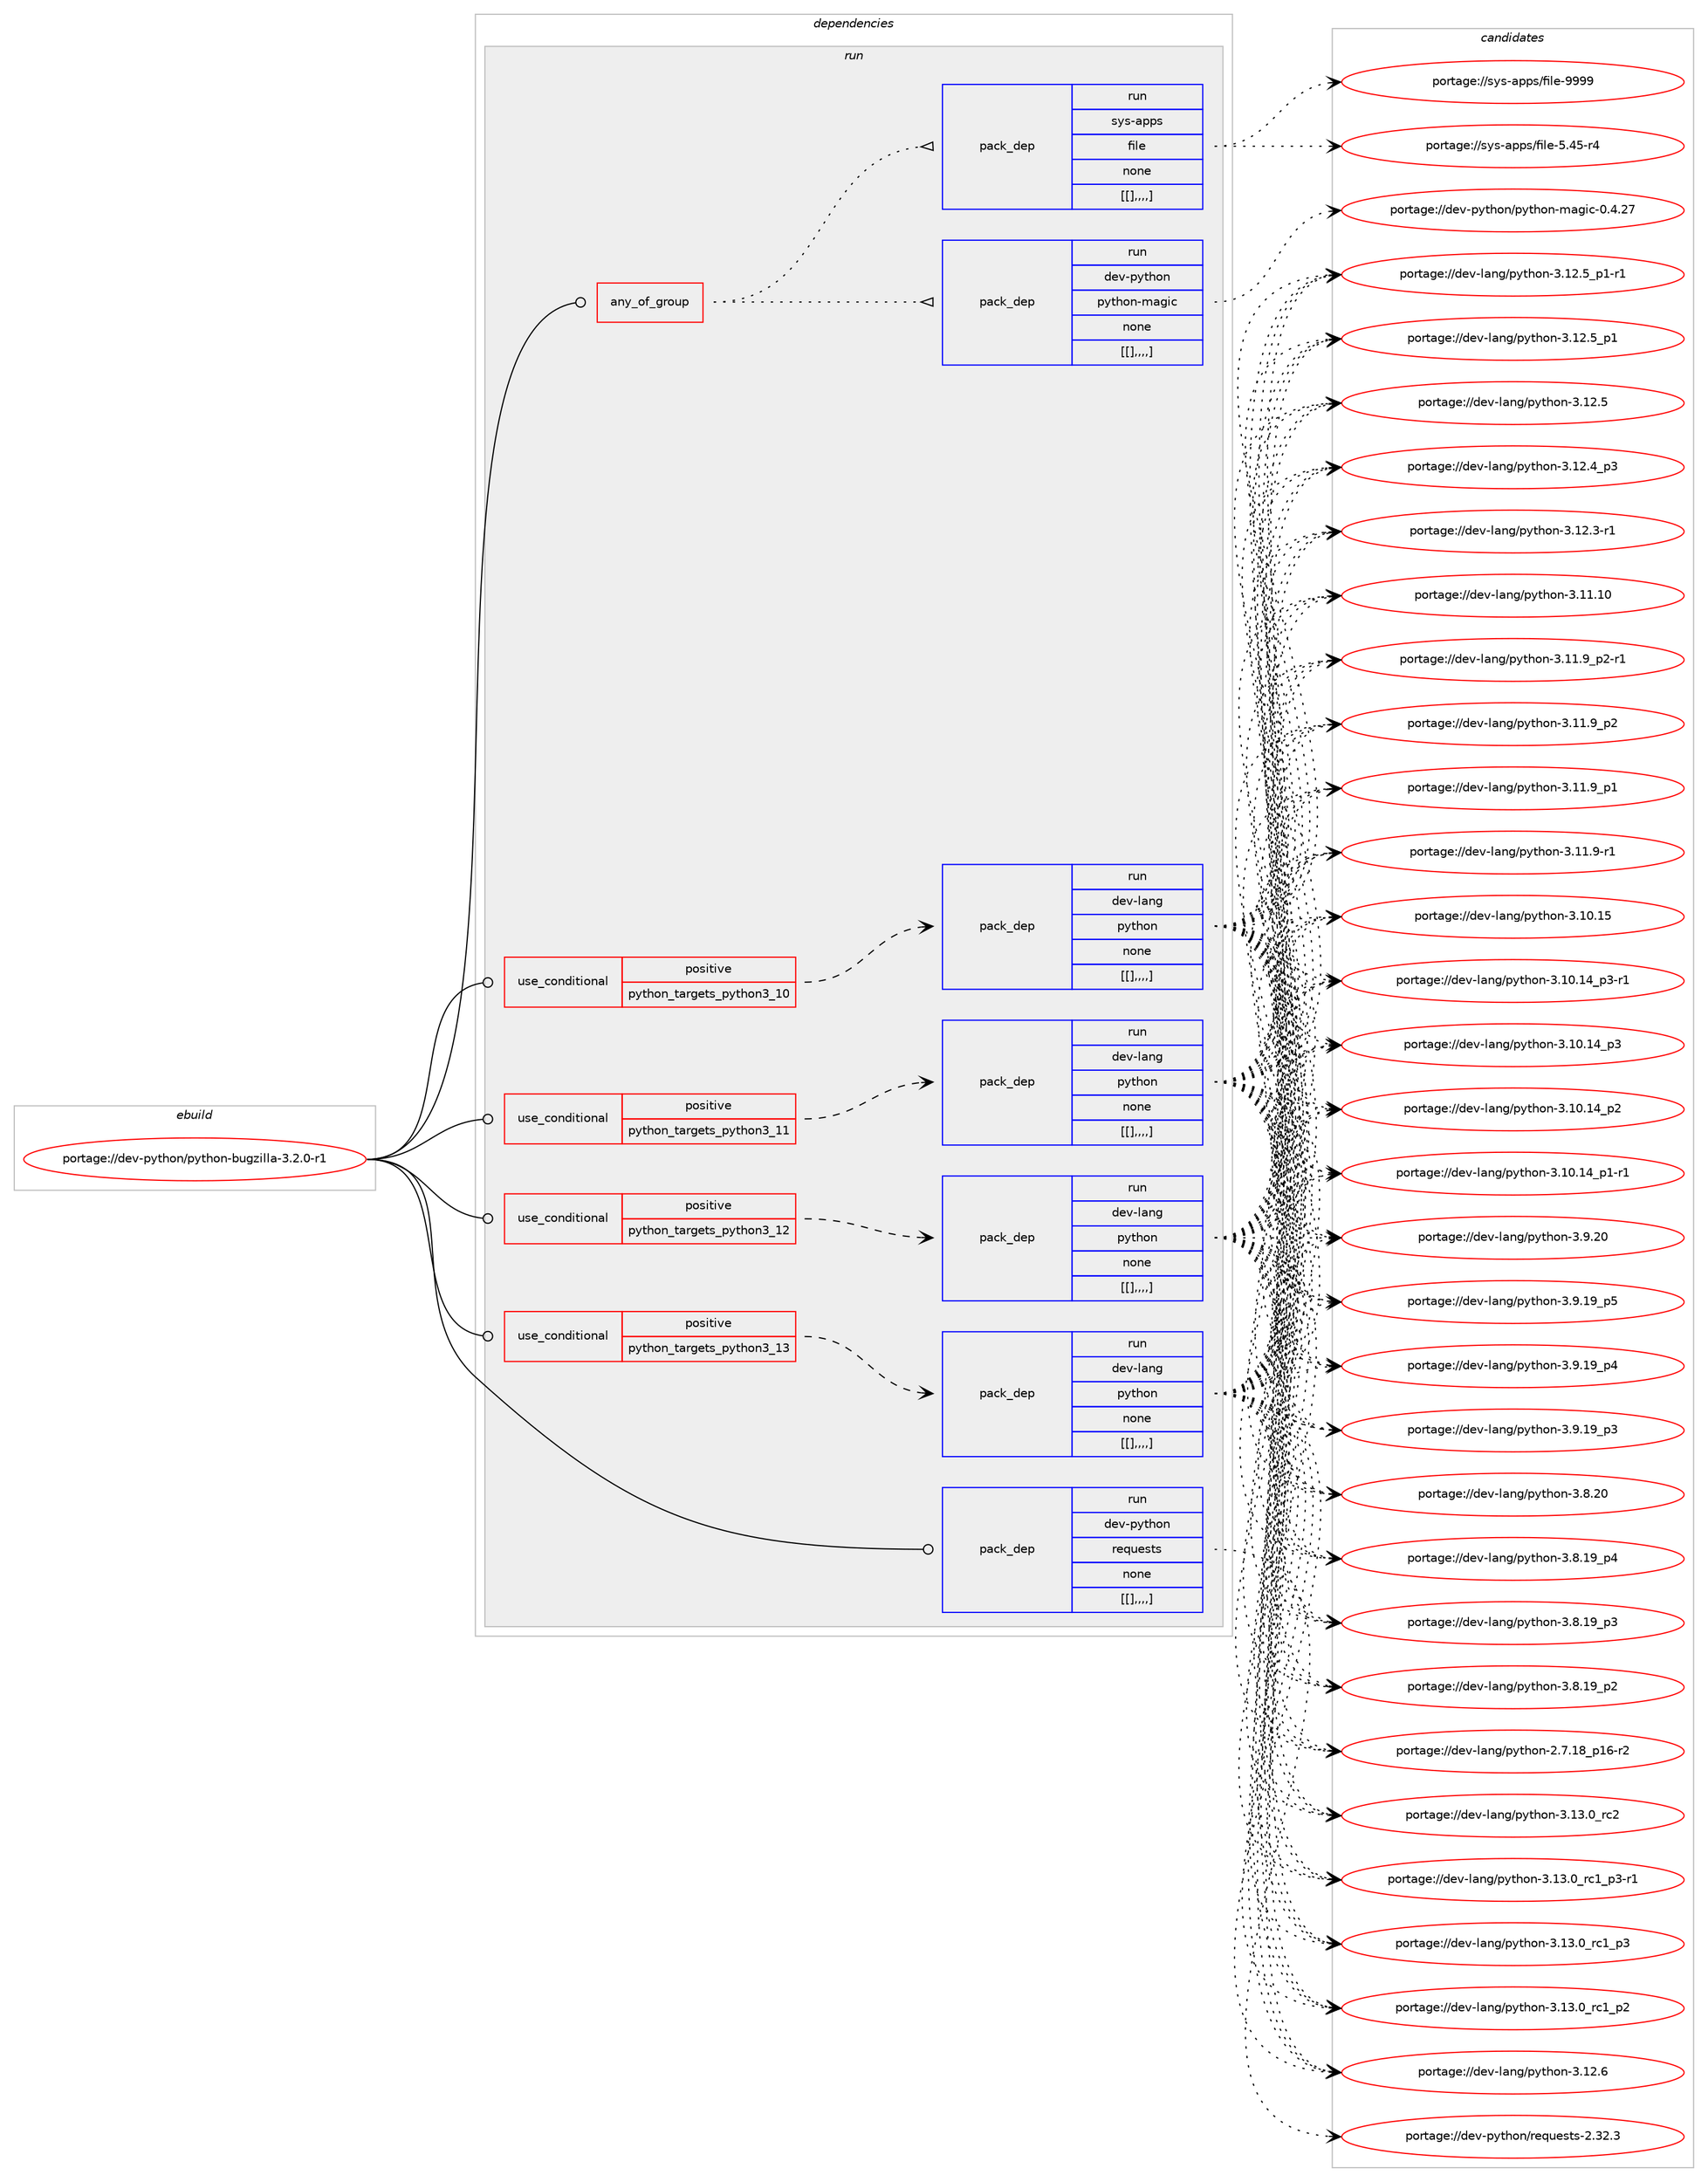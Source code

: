 digraph prolog {

# *************
# Graph options
# *************

newrank=true;
concentrate=true;
compound=true;
graph [rankdir=LR,fontname=Helvetica,fontsize=10,ranksep=1.5];#, ranksep=2.5, nodesep=0.2];
edge  [arrowhead=vee];
node  [fontname=Helvetica,fontsize=10];

# **********
# The ebuild
# **********

subgraph cluster_leftcol {
color=gray;
label=<<i>ebuild</i>>;
id [label="portage://dev-python/python-bugzilla-3.2.0-r1", color=red, width=4, href="../dev-python/python-bugzilla-3.2.0-r1.svg"];
}

# ****************
# The dependencies
# ****************

subgraph cluster_midcol {
color=gray;
label=<<i>dependencies</i>>;
subgraph cluster_compile {
fillcolor="#eeeeee";
style=filled;
label=<<i>compile</i>>;
}
subgraph cluster_compileandrun {
fillcolor="#eeeeee";
style=filled;
label=<<i>compile and run</i>>;
}
subgraph cluster_run {
fillcolor="#eeeeee";
style=filled;
label=<<i>run</i>>;
subgraph any1106 {
dependency161632 [label=<<TABLE BORDER="0" CELLBORDER="1" CELLSPACING="0" CELLPADDING="4"><TR><TD CELLPADDING="10">any_of_group</TD></TR></TABLE>>, shape=none, color=red];subgraph pack121275 {
dependency161633 [label=<<TABLE BORDER="0" CELLBORDER="1" CELLSPACING="0" CELLPADDING="4" WIDTH="220"><TR><TD ROWSPAN="6" CELLPADDING="30">pack_dep</TD></TR><TR><TD WIDTH="110">run</TD></TR><TR><TD>dev-python</TD></TR><TR><TD>python-magic</TD></TR><TR><TD>none</TD></TR><TR><TD>[[],,,,]</TD></TR></TABLE>>, shape=none, color=blue];
}
dependency161632:e -> dependency161633:w [weight=20,style="dotted",arrowhead="oinv"];
subgraph pack121276 {
dependency161634 [label=<<TABLE BORDER="0" CELLBORDER="1" CELLSPACING="0" CELLPADDING="4" WIDTH="220"><TR><TD ROWSPAN="6" CELLPADDING="30">pack_dep</TD></TR><TR><TD WIDTH="110">run</TD></TR><TR><TD>sys-apps</TD></TR><TR><TD>file</TD></TR><TR><TD>none</TD></TR><TR><TD>[[],,,,]</TD></TR></TABLE>>, shape=none, color=blue];
}
dependency161632:e -> dependency161634:w [weight=20,style="dotted",arrowhead="oinv"];
}
id:e -> dependency161632:w [weight=20,style="solid",arrowhead="odot"];
subgraph cond39101 {
dependency161635 [label=<<TABLE BORDER="0" CELLBORDER="1" CELLSPACING="0" CELLPADDING="4"><TR><TD ROWSPAN="3" CELLPADDING="10">use_conditional</TD></TR><TR><TD>positive</TD></TR><TR><TD>python_targets_python3_10</TD></TR></TABLE>>, shape=none, color=red];
subgraph pack121277 {
dependency161636 [label=<<TABLE BORDER="0" CELLBORDER="1" CELLSPACING="0" CELLPADDING="4" WIDTH="220"><TR><TD ROWSPAN="6" CELLPADDING="30">pack_dep</TD></TR><TR><TD WIDTH="110">run</TD></TR><TR><TD>dev-lang</TD></TR><TR><TD>python</TD></TR><TR><TD>none</TD></TR><TR><TD>[[],,,,]</TD></TR></TABLE>>, shape=none, color=blue];
}
dependency161635:e -> dependency161636:w [weight=20,style="dashed",arrowhead="vee"];
}
id:e -> dependency161635:w [weight=20,style="solid",arrowhead="odot"];
subgraph cond39102 {
dependency161637 [label=<<TABLE BORDER="0" CELLBORDER="1" CELLSPACING="0" CELLPADDING="4"><TR><TD ROWSPAN="3" CELLPADDING="10">use_conditional</TD></TR><TR><TD>positive</TD></TR><TR><TD>python_targets_python3_11</TD></TR></TABLE>>, shape=none, color=red];
subgraph pack121278 {
dependency161638 [label=<<TABLE BORDER="0" CELLBORDER="1" CELLSPACING="0" CELLPADDING="4" WIDTH="220"><TR><TD ROWSPAN="6" CELLPADDING="30">pack_dep</TD></TR><TR><TD WIDTH="110">run</TD></TR><TR><TD>dev-lang</TD></TR><TR><TD>python</TD></TR><TR><TD>none</TD></TR><TR><TD>[[],,,,]</TD></TR></TABLE>>, shape=none, color=blue];
}
dependency161637:e -> dependency161638:w [weight=20,style="dashed",arrowhead="vee"];
}
id:e -> dependency161637:w [weight=20,style="solid",arrowhead="odot"];
subgraph cond39103 {
dependency161639 [label=<<TABLE BORDER="0" CELLBORDER="1" CELLSPACING="0" CELLPADDING="4"><TR><TD ROWSPAN="3" CELLPADDING="10">use_conditional</TD></TR><TR><TD>positive</TD></TR><TR><TD>python_targets_python3_12</TD></TR></TABLE>>, shape=none, color=red];
subgraph pack121279 {
dependency161640 [label=<<TABLE BORDER="0" CELLBORDER="1" CELLSPACING="0" CELLPADDING="4" WIDTH="220"><TR><TD ROWSPAN="6" CELLPADDING="30">pack_dep</TD></TR><TR><TD WIDTH="110">run</TD></TR><TR><TD>dev-lang</TD></TR><TR><TD>python</TD></TR><TR><TD>none</TD></TR><TR><TD>[[],,,,]</TD></TR></TABLE>>, shape=none, color=blue];
}
dependency161639:e -> dependency161640:w [weight=20,style="dashed",arrowhead="vee"];
}
id:e -> dependency161639:w [weight=20,style="solid",arrowhead="odot"];
subgraph cond39104 {
dependency161641 [label=<<TABLE BORDER="0" CELLBORDER="1" CELLSPACING="0" CELLPADDING="4"><TR><TD ROWSPAN="3" CELLPADDING="10">use_conditional</TD></TR><TR><TD>positive</TD></TR><TR><TD>python_targets_python3_13</TD></TR></TABLE>>, shape=none, color=red];
subgraph pack121280 {
dependency161642 [label=<<TABLE BORDER="0" CELLBORDER="1" CELLSPACING="0" CELLPADDING="4" WIDTH="220"><TR><TD ROWSPAN="6" CELLPADDING="30">pack_dep</TD></TR><TR><TD WIDTH="110">run</TD></TR><TR><TD>dev-lang</TD></TR><TR><TD>python</TD></TR><TR><TD>none</TD></TR><TR><TD>[[],,,,]</TD></TR></TABLE>>, shape=none, color=blue];
}
dependency161641:e -> dependency161642:w [weight=20,style="dashed",arrowhead="vee"];
}
id:e -> dependency161641:w [weight=20,style="solid",arrowhead="odot"];
subgraph pack121281 {
dependency161643 [label=<<TABLE BORDER="0" CELLBORDER="1" CELLSPACING="0" CELLPADDING="4" WIDTH="220"><TR><TD ROWSPAN="6" CELLPADDING="30">pack_dep</TD></TR><TR><TD WIDTH="110">run</TD></TR><TR><TD>dev-python</TD></TR><TR><TD>requests</TD></TR><TR><TD>none</TD></TR><TR><TD>[[],,,,]</TD></TR></TABLE>>, shape=none, color=blue];
}
id:e -> dependency161643:w [weight=20,style="solid",arrowhead="odot"];
}
}

# **************
# The candidates
# **************

subgraph cluster_choices {
rank=same;
color=gray;
label=<<i>candidates</i>>;

subgraph choice121275 {
color=black;
nodesep=1;
choice100101118451121211161041111104711212111610411111045109971031059945484652465055 [label="portage://dev-python/python-magic-0.4.27", color=red, width=4,href="../dev-python/python-magic-0.4.27.svg"];
dependency161633:e -> choice100101118451121211161041111104711212111610411111045109971031059945484652465055:w [style=dotted,weight="100"];
}
subgraph choice121276 {
color=black;
nodesep=1;
choice1151211154597112112115471021051081014557575757 [label="portage://sys-apps/file-9999", color=red, width=4,href="../sys-apps/file-9999.svg"];
choice11512111545971121121154710210510810145534652534511452 [label="portage://sys-apps/file-5.45-r4", color=red, width=4,href="../sys-apps/file-5.45-r4.svg"];
dependency161634:e -> choice1151211154597112112115471021051081014557575757:w [style=dotted,weight="100"];
dependency161634:e -> choice11512111545971121121154710210510810145534652534511452:w [style=dotted,weight="100"];
}
subgraph choice121277 {
color=black;
nodesep=1;
choice10010111845108971101034711212111610411111045514649514648951149950 [label="portage://dev-lang/python-3.13.0_rc2", color=red, width=4,href="../dev-lang/python-3.13.0_rc2.svg"];
choice1001011184510897110103471121211161041111104551464951464895114994995112514511449 [label="portage://dev-lang/python-3.13.0_rc1_p3-r1", color=red, width=4,href="../dev-lang/python-3.13.0_rc1_p3-r1.svg"];
choice100101118451089711010347112121116104111110455146495146489511499499511251 [label="portage://dev-lang/python-3.13.0_rc1_p3", color=red, width=4,href="../dev-lang/python-3.13.0_rc1_p3.svg"];
choice100101118451089711010347112121116104111110455146495146489511499499511250 [label="portage://dev-lang/python-3.13.0_rc1_p2", color=red, width=4,href="../dev-lang/python-3.13.0_rc1_p2.svg"];
choice10010111845108971101034711212111610411111045514649504654 [label="portage://dev-lang/python-3.12.6", color=red, width=4,href="../dev-lang/python-3.12.6.svg"];
choice1001011184510897110103471121211161041111104551464950465395112494511449 [label="portage://dev-lang/python-3.12.5_p1-r1", color=red, width=4,href="../dev-lang/python-3.12.5_p1-r1.svg"];
choice100101118451089711010347112121116104111110455146495046539511249 [label="portage://dev-lang/python-3.12.5_p1", color=red, width=4,href="../dev-lang/python-3.12.5_p1.svg"];
choice10010111845108971101034711212111610411111045514649504653 [label="portage://dev-lang/python-3.12.5", color=red, width=4,href="../dev-lang/python-3.12.5.svg"];
choice100101118451089711010347112121116104111110455146495046529511251 [label="portage://dev-lang/python-3.12.4_p3", color=red, width=4,href="../dev-lang/python-3.12.4_p3.svg"];
choice100101118451089711010347112121116104111110455146495046514511449 [label="portage://dev-lang/python-3.12.3-r1", color=red, width=4,href="../dev-lang/python-3.12.3-r1.svg"];
choice1001011184510897110103471121211161041111104551464949464948 [label="portage://dev-lang/python-3.11.10", color=red, width=4,href="../dev-lang/python-3.11.10.svg"];
choice1001011184510897110103471121211161041111104551464949465795112504511449 [label="portage://dev-lang/python-3.11.9_p2-r1", color=red, width=4,href="../dev-lang/python-3.11.9_p2-r1.svg"];
choice100101118451089711010347112121116104111110455146494946579511250 [label="portage://dev-lang/python-3.11.9_p2", color=red, width=4,href="../dev-lang/python-3.11.9_p2.svg"];
choice100101118451089711010347112121116104111110455146494946579511249 [label="portage://dev-lang/python-3.11.9_p1", color=red, width=4,href="../dev-lang/python-3.11.9_p1.svg"];
choice100101118451089711010347112121116104111110455146494946574511449 [label="portage://dev-lang/python-3.11.9-r1", color=red, width=4,href="../dev-lang/python-3.11.9-r1.svg"];
choice1001011184510897110103471121211161041111104551464948464953 [label="portage://dev-lang/python-3.10.15", color=red, width=4,href="../dev-lang/python-3.10.15.svg"];
choice100101118451089711010347112121116104111110455146494846495295112514511449 [label="portage://dev-lang/python-3.10.14_p3-r1", color=red, width=4,href="../dev-lang/python-3.10.14_p3-r1.svg"];
choice10010111845108971101034711212111610411111045514649484649529511251 [label="portage://dev-lang/python-3.10.14_p3", color=red, width=4,href="../dev-lang/python-3.10.14_p3.svg"];
choice10010111845108971101034711212111610411111045514649484649529511250 [label="portage://dev-lang/python-3.10.14_p2", color=red, width=4,href="../dev-lang/python-3.10.14_p2.svg"];
choice100101118451089711010347112121116104111110455146494846495295112494511449 [label="portage://dev-lang/python-3.10.14_p1-r1", color=red, width=4,href="../dev-lang/python-3.10.14_p1-r1.svg"];
choice10010111845108971101034711212111610411111045514657465048 [label="portage://dev-lang/python-3.9.20", color=red, width=4,href="../dev-lang/python-3.9.20.svg"];
choice100101118451089711010347112121116104111110455146574649579511253 [label="portage://dev-lang/python-3.9.19_p5", color=red, width=4,href="../dev-lang/python-3.9.19_p5.svg"];
choice100101118451089711010347112121116104111110455146574649579511252 [label="portage://dev-lang/python-3.9.19_p4", color=red, width=4,href="../dev-lang/python-3.9.19_p4.svg"];
choice100101118451089711010347112121116104111110455146574649579511251 [label="portage://dev-lang/python-3.9.19_p3", color=red, width=4,href="../dev-lang/python-3.9.19_p3.svg"];
choice10010111845108971101034711212111610411111045514656465048 [label="portage://dev-lang/python-3.8.20", color=red, width=4,href="../dev-lang/python-3.8.20.svg"];
choice100101118451089711010347112121116104111110455146564649579511252 [label="portage://dev-lang/python-3.8.19_p4", color=red, width=4,href="../dev-lang/python-3.8.19_p4.svg"];
choice100101118451089711010347112121116104111110455146564649579511251 [label="portage://dev-lang/python-3.8.19_p3", color=red, width=4,href="../dev-lang/python-3.8.19_p3.svg"];
choice100101118451089711010347112121116104111110455146564649579511250 [label="portage://dev-lang/python-3.8.19_p2", color=red, width=4,href="../dev-lang/python-3.8.19_p2.svg"];
choice100101118451089711010347112121116104111110455046554649569511249544511450 [label="portage://dev-lang/python-2.7.18_p16-r2", color=red, width=4,href="../dev-lang/python-2.7.18_p16-r2.svg"];
dependency161636:e -> choice10010111845108971101034711212111610411111045514649514648951149950:w [style=dotted,weight="100"];
dependency161636:e -> choice1001011184510897110103471121211161041111104551464951464895114994995112514511449:w [style=dotted,weight="100"];
dependency161636:e -> choice100101118451089711010347112121116104111110455146495146489511499499511251:w [style=dotted,weight="100"];
dependency161636:e -> choice100101118451089711010347112121116104111110455146495146489511499499511250:w [style=dotted,weight="100"];
dependency161636:e -> choice10010111845108971101034711212111610411111045514649504654:w [style=dotted,weight="100"];
dependency161636:e -> choice1001011184510897110103471121211161041111104551464950465395112494511449:w [style=dotted,weight="100"];
dependency161636:e -> choice100101118451089711010347112121116104111110455146495046539511249:w [style=dotted,weight="100"];
dependency161636:e -> choice10010111845108971101034711212111610411111045514649504653:w [style=dotted,weight="100"];
dependency161636:e -> choice100101118451089711010347112121116104111110455146495046529511251:w [style=dotted,weight="100"];
dependency161636:e -> choice100101118451089711010347112121116104111110455146495046514511449:w [style=dotted,weight="100"];
dependency161636:e -> choice1001011184510897110103471121211161041111104551464949464948:w [style=dotted,weight="100"];
dependency161636:e -> choice1001011184510897110103471121211161041111104551464949465795112504511449:w [style=dotted,weight="100"];
dependency161636:e -> choice100101118451089711010347112121116104111110455146494946579511250:w [style=dotted,weight="100"];
dependency161636:e -> choice100101118451089711010347112121116104111110455146494946579511249:w [style=dotted,weight="100"];
dependency161636:e -> choice100101118451089711010347112121116104111110455146494946574511449:w [style=dotted,weight="100"];
dependency161636:e -> choice1001011184510897110103471121211161041111104551464948464953:w [style=dotted,weight="100"];
dependency161636:e -> choice100101118451089711010347112121116104111110455146494846495295112514511449:w [style=dotted,weight="100"];
dependency161636:e -> choice10010111845108971101034711212111610411111045514649484649529511251:w [style=dotted,weight="100"];
dependency161636:e -> choice10010111845108971101034711212111610411111045514649484649529511250:w [style=dotted,weight="100"];
dependency161636:e -> choice100101118451089711010347112121116104111110455146494846495295112494511449:w [style=dotted,weight="100"];
dependency161636:e -> choice10010111845108971101034711212111610411111045514657465048:w [style=dotted,weight="100"];
dependency161636:e -> choice100101118451089711010347112121116104111110455146574649579511253:w [style=dotted,weight="100"];
dependency161636:e -> choice100101118451089711010347112121116104111110455146574649579511252:w [style=dotted,weight="100"];
dependency161636:e -> choice100101118451089711010347112121116104111110455146574649579511251:w [style=dotted,weight="100"];
dependency161636:e -> choice10010111845108971101034711212111610411111045514656465048:w [style=dotted,weight="100"];
dependency161636:e -> choice100101118451089711010347112121116104111110455146564649579511252:w [style=dotted,weight="100"];
dependency161636:e -> choice100101118451089711010347112121116104111110455146564649579511251:w [style=dotted,weight="100"];
dependency161636:e -> choice100101118451089711010347112121116104111110455146564649579511250:w [style=dotted,weight="100"];
dependency161636:e -> choice100101118451089711010347112121116104111110455046554649569511249544511450:w [style=dotted,weight="100"];
}
subgraph choice121278 {
color=black;
nodesep=1;
choice10010111845108971101034711212111610411111045514649514648951149950 [label="portage://dev-lang/python-3.13.0_rc2", color=red, width=4,href="../dev-lang/python-3.13.0_rc2.svg"];
choice1001011184510897110103471121211161041111104551464951464895114994995112514511449 [label="portage://dev-lang/python-3.13.0_rc1_p3-r1", color=red, width=4,href="../dev-lang/python-3.13.0_rc1_p3-r1.svg"];
choice100101118451089711010347112121116104111110455146495146489511499499511251 [label="portage://dev-lang/python-3.13.0_rc1_p3", color=red, width=4,href="../dev-lang/python-3.13.0_rc1_p3.svg"];
choice100101118451089711010347112121116104111110455146495146489511499499511250 [label="portage://dev-lang/python-3.13.0_rc1_p2", color=red, width=4,href="../dev-lang/python-3.13.0_rc1_p2.svg"];
choice10010111845108971101034711212111610411111045514649504654 [label="portage://dev-lang/python-3.12.6", color=red, width=4,href="../dev-lang/python-3.12.6.svg"];
choice1001011184510897110103471121211161041111104551464950465395112494511449 [label="portage://dev-lang/python-3.12.5_p1-r1", color=red, width=4,href="../dev-lang/python-3.12.5_p1-r1.svg"];
choice100101118451089711010347112121116104111110455146495046539511249 [label="portage://dev-lang/python-3.12.5_p1", color=red, width=4,href="../dev-lang/python-3.12.5_p1.svg"];
choice10010111845108971101034711212111610411111045514649504653 [label="portage://dev-lang/python-3.12.5", color=red, width=4,href="../dev-lang/python-3.12.5.svg"];
choice100101118451089711010347112121116104111110455146495046529511251 [label="portage://dev-lang/python-3.12.4_p3", color=red, width=4,href="../dev-lang/python-3.12.4_p3.svg"];
choice100101118451089711010347112121116104111110455146495046514511449 [label="portage://dev-lang/python-3.12.3-r1", color=red, width=4,href="../dev-lang/python-3.12.3-r1.svg"];
choice1001011184510897110103471121211161041111104551464949464948 [label="portage://dev-lang/python-3.11.10", color=red, width=4,href="../dev-lang/python-3.11.10.svg"];
choice1001011184510897110103471121211161041111104551464949465795112504511449 [label="portage://dev-lang/python-3.11.9_p2-r1", color=red, width=4,href="../dev-lang/python-3.11.9_p2-r1.svg"];
choice100101118451089711010347112121116104111110455146494946579511250 [label="portage://dev-lang/python-3.11.9_p2", color=red, width=4,href="../dev-lang/python-3.11.9_p2.svg"];
choice100101118451089711010347112121116104111110455146494946579511249 [label="portage://dev-lang/python-3.11.9_p1", color=red, width=4,href="../dev-lang/python-3.11.9_p1.svg"];
choice100101118451089711010347112121116104111110455146494946574511449 [label="portage://dev-lang/python-3.11.9-r1", color=red, width=4,href="../dev-lang/python-3.11.9-r1.svg"];
choice1001011184510897110103471121211161041111104551464948464953 [label="portage://dev-lang/python-3.10.15", color=red, width=4,href="../dev-lang/python-3.10.15.svg"];
choice100101118451089711010347112121116104111110455146494846495295112514511449 [label="portage://dev-lang/python-3.10.14_p3-r1", color=red, width=4,href="../dev-lang/python-3.10.14_p3-r1.svg"];
choice10010111845108971101034711212111610411111045514649484649529511251 [label="portage://dev-lang/python-3.10.14_p3", color=red, width=4,href="../dev-lang/python-3.10.14_p3.svg"];
choice10010111845108971101034711212111610411111045514649484649529511250 [label="portage://dev-lang/python-3.10.14_p2", color=red, width=4,href="../dev-lang/python-3.10.14_p2.svg"];
choice100101118451089711010347112121116104111110455146494846495295112494511449 [label="portage://dev-lang/python-3.10.14_p1-r1", color=red, width=4,href="../dev-lang/python-3.10.14_p1-r1.svg"];
choice10010111845108971101034711212111610411111045514657465048 [label="portage://dev-lang/python-3.9.20", color=red, width=4,href="../dev-lang/python-3.9.20.svg"];
choice100101118451089711010347112121116104111110455146574649579511253 [label="portage://dev-lang/python-3.9.19_p5", color=red, width=4,href="../dev-lang/python-3.9.19_p5.svg"];
choice100101118451089711010347112121116104111110455146574649579511252 [label="portage://dev-lang/python-3.9.19_p4", color=red, width=4,href="../dev-lang/python-3.9.19_p4.svg"];
choice100101118451089711010347112121116104111110455146574649579511251 [label="portage://dev-lang/python-3.9.19_p3", color=red, width=4,href="../dev-lang/python-3.9.19_p3.svg"];
choice10010111845108971101034711212111610411111045514656465048 [label="portage://dev-lang/python-3.8.20", color=red, width=4,href="../dev-lang/python-3.8.20.svg"];
choice100101118451089711010347112121116104111110455146564649579511252 [label="portage://dev-lang/python-3.8.19_p4", color=red, width=4,href="../dev-lang/python-3.8.19_p4.svg"];
choice100101118451089711010347112121116104111110455146564649579511251 [label="portage://dev-lang/python-3.8.19_p3", color=red, width=4,href="../dev-lang/python-3.8.19_p3.svg"];
choice100101118451089711010347112121116104111110455146564649579511250 [label="portage://dev-lang/python-3.8.19_p2", color=red, width=4,href="../dev-lang/python-3.8.19_p2.svg"];
choice100101118451089711010347112121116104111110455046554649569511249544511450 [label="portage://dev-lang/python-2.7.18_p16-r2", color=red, width=4,href="../dev-lang/python-2.7.18_p16-r2.svg"];
dependency161638:e -> choice10010111845108971101034711212111610411111045514649514648951149950:w [style=dotted,weight="100"];
dependency161638:e -> choice1001011184510897110103471121211161041111104551464951464895114994995112514511449:w [style=dotted,weight="100"];
dependency161638:e -> choice100101118451089711010347112121116104111110455146495146489511499499511251:w [style=dotted,weight="100"];
dependency161638:e -> choice100101118451089711010347112121116104111110455146495146489511499499511250:w [style=dotted,weight="100"];
dependency161638:e -> choice10010111845108971101034711212111610411111045514649504654:w [style=dotted,weight="100"];
dependency161638:e -> choice1001011184510897110103471121211161041111104551464950465395112494511449:w [style=dotted,weight="100"];
dependency161638:e -> choice100101118451089711010347112121116104111110455146495046539511249:w [style=dotted,weight="100"];
dependency161638:e -> choice10010111845108971101034711212111610411111045514649504653:w [style=dotted,weight="100"];
dependency161638:e -> choice100101118451089711010347112121116104111110455146495046529511251:w [style=dotted,weight="100"];
dependency161638:e -> choice100101118451089711010347112121116104111110455146495046514511449:w [style=dotted,weight="100"];
dependency161638:e -> choice1001011184510897110103471121211161041111104551464949464948:w [style=dotted,weight="100"];
dependency161638:e -> choice1001011184510897110103471121211161041111104551464949465795112504511449:w [style=dotted,weight="100"];
dependency161638:e -> choice100101118451089711010347112121116104111110455146494946579511250:w [style=dotted,weight="100"];
dependency161638:e -> choice100101118451089711010347112121116104111110455146494946579511249:w [style=dotted,weight="100"];
dependency161638:e -> choice100101118451089711010347112121116104111110455146494946574511449:w [style=dotted,weight="100"];
dependency161638:e -> choice1001011184510897110103471121211161041111104551464948464953:w [style=dotted,weight="100"];
dependency161638:e -> choice100101118451089711010347112121116104111110455146494846495295112514511449:w [style=dotted,weight="100"];
dependency161638:e -> choice10010111845108971101034711212111610411111045514649484649529511251:w [style=dotted,weight="100"];
dependency161638:e -> choice10010111845108971101034711212111610411111045514649484649529511250:w [style=dotted,weight="100"];
dependency161638:e -> choice100101118451089711010347112121116104111110455146494846495295112494511449:w [style=dotted,weight="100"];
dependency161638:e -> choice10010111845108971101034711212111610411111045514657465048:w [style=dotted,weight="100"];
dependency161638:e -> choice100101118451089711010347112121116104111110455146574649579511253:w [style=dotted,weight="100"];
dependency161638:e -> choice100101118451089711010347112121116104111110455146574649579511252:w [style=dotted,weight="100"];
dependency161638:e -> choice100101118451089711010347112121116104111110455146574649579511251:w [style=dotted,weight="100"];
dependency161638:e -> choice10010111845108971101034711212111610411111045514656465048:w [style=dotted,weight="100"];
dependency161638:e -> choice100101118451089711010347112121116104111110455146564649579511252:w [style=dotted,weight="100"];
dependency161638:e -> choice100101118451089711010347112121116104111110455146564649579511251:w [style=dotted,weight="100"];
dependency161638:e -> choice100101118451089711010347112121116104111110455146564649579511250:w [style=dotted,weight="100"];
dependency161638:e -> choice100101118451089711010347112121116104111110455046554649569511249544511450:w [style=dotted,weight="100"];
}
subgraph choice121279 {
color=black;
nodesep=1;
choice10010111845108971101034711212111610411111045514649514648951149950 [label="portage://dev-lang/python-3.13.0_rc2", color=red, width=4,href="../dev-lang/python-3.13.0_rc2.svg"];
choice1001011184510897110103471121211161041111104551464951464895114994995112514511449 [label="portage://dev-lang/python-3.13.0_rc1_p3-r1", color=red, width=4,href="../dev-lang/python-3.13.0_rc1_p3-r1.svg"];
choice100101118451089711010347112121116104111110455146495146489511499499511251 [label="portage://dev-lang/python-3.13.0_rc1_p3", color=red, width=4,href="../dev-lang/python-3.13.0_rc1_p3.svg"];
choice100101118451089711010347112121116104111110455146495146489511499499511250 [label="portage://dev-lang/python-3.13.0_rc1_p2", color=red, width=4,href="../dev-lang/python-3.13.0_rc1_p2.svg"];
choice10010111845108971101034711212111610411111045514649504654 [label="portage://dev-lang/python-3.12.6", color=red, width=4,href="../dev-lang/python-3.12.6.svg"];
choice1001011184510897110103471121211161041111104551464950465395112494511449 [label="portage://dev-lang/python-3.12.5_p1-r1", color=red, width=4,href="../dev-lang/python-3.12.5_p1-r1.svg"];
choice100101118451089711010347112121116104111110455146495046539511249 [label="portage://dev-lang/python-3.12.5_p1", color=red, width=4,href="../dev-lang/python-3.12.5_p1.svg"];
choice10010111845108971101034711212111610411111045514649504653 [label="portage://dev-lang/python-3.12.5", color=red, width=4,href="../dev-lang/python-3.12.5.svg"];
choice100101118451089711010347112121116104111110455146495046529511251 [label="portage://dev-lang/python-3.12.4_p3", color=red, width=4,href="../dev-lang/python-3.12.4_p3.svg"];
choice100101118451089711010347112121116104111110455146495046514511449 [label="portage://dev-lang/python-3.12.3-r1", color=red, width=4,href="../dev-lang/python-3.12.3-r1.svg"];
choice1001011184510897110103471121211161041111104551464949464948 [label="portage://dev-lang/python-3.11.10", color=red, width=4,href="../dev-lang/python-3.11.10.svg"];
choice1001011184510897110103471121211161041111104551464949465795112504511449 [label="portage://dev-lang/python-3.11.9_p2-r1", color=red, width=4,href="../dev-lang/python-3.11.9_p2-r1.svg"];
choice100101118451089711010347112121116104111110455146494946579511250 [label="portage://dev-lang/python-3.11.9_p2", color=red, width=4,href="../dev-lang/python-3.11.9_p2.svg"];
choice100101118451089711010347112121116104111110455146494946579511249 [label="portage://dev-lang/python-3.11.9_p1", color=red, width=4,href="../dev-lang/python-3.11.9_p1.svg"];
choice100101118451089711010347112121116104111110455146494946574511449 [label="portage://dev-lang/python-3.11.9-r1", color=red, width=4,href="../dev-lang/python-3.11.9-r1.svg"];
choice1001011184510897110103471121211161041111104551464948464953 [label="portage://dev-lang/python-3.10.15", color=red, width=4,href="../dev-lang/python-3.10.15.svg"];
choice100101118451089711010347112121116104111110455146494846495295112514511449 [label="portage://dev-lang/python-3.10.14_p3-r1", color=red, width=4,href="../dev-lang/python-3.10.14_p3-r1.svg"];
choice10010111845108971101034711212111610411111045514649484649529511251 [label="portage://dev-lang/python-3.10.14_p3", color=red, width=4,href="../dev-lang/python-3.10.14_p3.svg"];
choice10010111845108971101034711212111610411111045514649484649529511250 [label="portage://dev-lang/python-3.10.14_p2", color=red, width=4,href="../dev-lang/python-3.10.14_p2.svg"];
choice100101118451089711010347112121116104111110455146494846495295112494511449 [label="portage://dev-lang/python-3.10.14_p1-r1", color=red, width=4,href="../dev-lang/python-3.10.14_p1-r1.svg"];
choice10010111845108971101034711212111610411111045514657465048 [label="portage://dev-lang/python-3.9.20", color=red, width=4,href="../dev-lang/python-3.9.20.svg"];
choice100101118451089711010347112121116104111110455146574649579511253 [label="portage://dev-lang/python-3.9.19_p5", color=red, width=4,href="../dev-lang/python-3.9.19_p5.svg"];
choice100101118451089711010347112121116104111110455146574649579511252 [label="portage://dev-lang/python-3.9.19_p4", color=red, width=4,href="../dev-lang/python-3.9.19_p4.svg"];
choice100101118451089711010347112121116104111110455146574649579511251 [label="portage://dev-lang/python-3.9.19_p3", color=red, width=4,href="../dev-lang/python-3.9.19_p3.svg"];
choice10010111845108971101034711212111610411111045514656465048 [label="portage://dev-lang/python-3.8.20", color=red, width=4,href="../dev-lang/python-3.8.20.svg"];
choice100101118451089711010347112121116104111110455146564649579511252 [label="portage://dev-lang/python-3.8.19_p4", color=red, width=4,href="../dev-lang/python-3.8.19_p4.svg"];
choice100101118451089711010347112121116104111110455146564649579511251 [label="portage://dev-lang/python-3.8.19_p3", color=red, width=4,href="../dev-lang/python-3.8.19_p3.svg"];
choice100101118451089711010347112121116104111110455146564649579511250 [label="portage://dev-lang/python-3.8.19_p2", color=red, width=4,href="../dev-lang/python-3.8.19_p2.svg"];
choice100101118451089711010347112121116104111110455046554649569511249544511450 [label="portage://dev-lang/python-2.7.18_p16-r2", color=red, width=4,href="../dev-lang/python-2.7.18_p16-r2.svg"];
dependency161640:e -> choice10010111845108971101034711212111610411111045514649514648951149950:w [style=dotted,weight="100"];
dependency161640:e -> choice1001011184510897110103471121211161041111104551464951464895114994995112514511449:w [style=dotted,weight="100"];
dependency161640:e -> choice100101118451089711010347112121116104111110455146495146489511499499511251:w [style=dotted,weight="100"];
dependency161640:e -> choice100101118451089711010347112121116104111110455146495146489511499499511250:w [style=dotted,weight="100"];
dependency161640:e -> choice10010111845108971101034711212111610411111045514649504654:w [style=dotted,weight="100"];
dependency161640:e -> choice1001011184510897110103471121211161041111104551464950465395112494511449:w [style=dotted,weight="100"];
dependency161640:e -> choice100101118451089711010347112121116104111110455146495046539511249:w [style=dotted,weight="100"];
dependency161640:e -> choice10010111845108971101034711212111610411111045514649504653:w [style=dotted,weight="100"];
dependency161640:e -> choice100101118451089711010347112121116104111110455146495046529511251:w [style=dotted,weight="100"];
dependency161640:e -> choice100101118451089711010347112121116104111110455146495046514511449:w [style=dotted,weight="100"];
dependency161640:e -> choice1001011184510897110103471121211161041111104551464949464948:w [style=dotted,weight="100"];
dependency161640:e -> choice1001011184510897110103471121211161041111104551464949465795112504511449:w [style=dotted,weight="100"];
dependency161640:e -> choice100101118451089711010347112121116104111110455146494946579511250:w [style=dotted,weight="100"];
dependency161640:e -> choice100101118451089711010347112121116104111110455146494946579511249:w [style=dotted,weight="100"];
dependency161640:e -> choice100101118451089711010347112121116104111110455146494946574511449:w [style=dotted,weight="100"];
dependency161640:e -> choice1001011184510897110103471121211161041111104551464948464953:w [style=dotted,weight="100"];
dependency161640:e -> choice100101118451089711010347112121116104111110455146494846495295112514511449:w [style=dotted,weight="100"];
dependency161640:e -> choice10010111845108971101034711212111610411111045514649484649529511251:w [style=dotted,weight="100"];
dependency161640:e -> choice10010111845108971101034711212111610411111045514649484649529511250:w [style=dotted,weight="100"];
dependency161640:e -> choice100101118451089711010347112121116104111110455146494846495295112494511449:w [style=dotted,weight="100"];
dependency161640:e -> choice10010111845108971101034711212111610411111045514657465048:w [style=dotted,weight="100"];
dependency161640:e -> choice100101118451089711010347112121116104111110455146574649579511253:w [style=dotted,weight="100"];
dependency161640:e -> choice100101118451089711010347112121116104111110455146574649579511252:w [style=dotted,weight="100"];
dependency161640:e -> choice100101118451089711010347112121116104111110455146574649579511251:w [style=dotted,weight="100"];
dependency161640:e -> choice10010111845108971101034711212111610411111045514656465048:w [style=dotted,weight="100"];
dependency161640:e -> choice100101118451089711010347112121116104111110455146564649579511252:w [style=dotted,weight="100"];
dependency161640:e -> choice100101118451089711010347112121116104111110455146564649579511251:w [style=dotted,weight="100"];
dependency161640:e -> choice100101118451089711010347112121116104111110455146564649579511250:w [style=dotted,weight="100"];
dependency161640:e -> choice100101118451089711010347112121116104111110455046554649569511249544511450:w [style=dotted,weight="100"];
}
subgraph choice121280 {
color=black;
nodesep=1;
choice10010111845108971101034711212111610411111045514649514648951149950 [label="portage://dev-lang/python-3.13.0_rc2", color=red, width=4,href="../dev-lang/python-3.13.0_rc2.svg"];
choice1001011184510897110103471121211161041111104551464951464895114994995112514511449 [label="portage://dev-lang/python-3.13.0_rc1_p3-r1", color=red, width=4,href="../dev-lang/python-3.13.0_rc1_p3-r1.svg"];
choice100101118451089711010347112121116104111110455146495146489511499499511251 [label="portage://dev-lang/python-3.13.0_rc1_p3", color=red, width=4,href="../dev-lang/python-3.13.0_rc1_p3.svg"];
choice100101118451089711010347112121116104111110455146495146489511499499511250 [label="portage://dev-lang/python-3.13.0_rc1_p2", color=red, width=4,href="../dev-lang/python-3.13.0_rc1_p2.svg"];
choice10010111845108971101034711212111610411111045514649504654 [label="portage://dev-lang/python-3.12.6", color=red, width=4,href="../dev-lang/python-3.12.6.svg"];
choice1001011184510897110103471121211161041111104551464950465395112494511449 [label="portage://dev-lang/python-3.12.5_p1-r1", color=red, width=4,href="../dev-lang/python-3.12.5_p1-r1.svg"];
choice100101118451089711010347112121116104111110455146495046539511249 [label="portage://dev-lang/python-3.12.5_p1", color=red, width=4,href="../dev-lang/python-3.12.5_p1.svg"];
choice10010111845108971101034711212111610411111045514649504653 [label="portage://dev-lang/python-3.12.5", color=red, width=4,href="../dev-lang/python-3.12.5.svg"];
choice100101118451089711010347112121116104111110455146495046529511251 [label="portage://dev-lang/python-3.12.4_p3", color=red, width=4,href="../dev-lang/python-3.12.4_p3.svg"];
choice100101118451089711010347112121116104111110455146495046514511449 [label="portage://dev-lang/python-3.12.3-r1", color=red, width=4,href="../dev-lang/python-3.12.3-r1.svg"];
choice1001011184510897110103471121211161041111104551464949464948 [label="portage://dev-lang/python-3.11.10", color=red, width=4,href="../dev-lang/python-3.11.10.svg"];
choice1001011184510897110103471121211161041111104551464949465795112504511449 [label="portage://dev-lang/python-3.11.9_p2-r1", color=red, width=4,href="../dev-lang/python-3.11.9_p2-r1.svg"];
choice100101118451089711010347112121116104111110455146494946579511250 [label="portage://dev-lang/python-3.11.9_p2", color=red, width=4,href="../dev-lang/python-3.11.9_p2.svg"];
choice100101118451089711010347112121116104111110455146494946579511249 [label="portage://dev-lang/python-3.11.9_p1", color=red, width=4,href="../dev-lang/python-3.11.9_p1.svg"];
choice100101118451089711010347112121116104111110455146494946574511449 [label="portage://dev-lang/python-3.11.9-r1", color=red, width=4,href="../dev-lang/python-3.11.9-r1.svg"];
choice1001011184510897110103471121211161041111104551464948464953 [label="portage://dev-lang/python-3.10.15", color=red, width=4,href="../dev-lang/python-3.10.15.svg"];
choice100101118451089711010347112121116104111110455146494846495295112514511449 [label="portage://dev-lang/python-3.10.14_p3-r1", color=red, width=4,href="../dev-lang/python-3.10.14_p3-r1.svg"];
choice10010111845108971101034711212111610411111045514649484649529511251 [label="portage://dev-lang/python-3.10.14_p3", color=red, width=4,href="../dev-lang/python-3.10.14_p3.svg"];
choice10010111845108971101034711212111610411111045514649484649529511250 [label="portage://dev-lang/python-3.10.14_p2", color=red, width=4,href="../dev-lang/python-3.10.14_p2.svg"];
choice100101118451089711010347112121116104111110455146494846495295112494511449 [label="portage://dev-lang/python-3.10.14_p1-r1", color=red, width=4,href="../dev-lang/python-3.10.14_p1-r1.svg"];
choice10010111845108971101034711212111610411111045514657465048 [label="portage://dev-lang/python-3.9.20", color=red, width=4,href="../dev-lang/python-3.9.20.svg"];
choice100101118451089711010347112121116104111110455146574649579511253 [label="portage://dev-lang/python-3.9.19_p5", color=red, width=4,href="../dev-lang/python-3.9.19_p5.svg"];
choice100101118451089711010347112121116104111110455146574649579511252 [label="portage://dev-lang/python-3.9.19_p4", color=red, width=4,href="../dev-lang/python-3.9.19_p4.svg"];
choice100101118451089711010347112121116104111110455146574649579511251 [label="portage://dev-lang/python-3.9.19_p3", color=red, width=4,href="../dev-lang/python-3.9.19_p3.svg"];
choice10010111845108971101034711212111610411111045514656465048 [label="portage://dev-lang/python-3.8.20", color=red, width=4,href="../dev-lang/python-3.8.20.svg"];
choice100101118451089711010347112121116104111110455146564649579511252 [label="portage://dev-lang/python-3.8.19_p4", color=red, width=4,href="../dev-lang/python-3.8.19_p4.svg"];
choice100101118451089711010347112121116104111110455146564649579511251 [label="portage://dev-lang/python-3.8.19_p3", color=red, width=4,href="../dev-lang/python-3.8.19_p3.svg"];
choice100101118451089711010347112121116104111110455146564649579511250 [label="portage://dev-lang/python-3.8.19_p2", color=red, width=4,href="../dev-lang/python-3.8.19_p2.svg"];
choice100101118451089711010347112121116104111110455046554649569511249544511450 [label="portage://dev-lang/python-2.7.18_p16-r2", color=red, width=4,href="../dev-lang/python-2.7.18_p16-r2.svg"];
dependency161642:e -> choice10010111845108971101034711212111610411111045514649514648951149950:w [style=dotted,weight="100"];
dependency161642:e -> choice1001011184510897110103471121211161041111104551464951464895114994995112514511449:w [style=dotted,weight="100"];
dependency161642:e -> choice100101118451089711010347112121116104111110455146495146489511499499511251:w [style=dotted,weight="100"];
dependency161642:e -> choice100101118451089711010347112121116104111110455146495146489511499499511250:w [style=dotted,weight="100"];
dependency161642:e -> choice10010111845108971101034711212111610411111045514649504654:w [style=dotted,weight="100"];
dependency161642:e -> choice1001011184510897110103471121211161041111104551464950465395112494511449:w [style=dotted,weight="100"];
dependency161642:e -> choice100101118451089711010347112121116104111110455146495046539511249:w [style=dotted,weight="100"];
dependency161642:e -> choice10010111845108971101034711212111610411111045514649504653:w [style=dotted,weight="100"];
dependency161642:e -> choice100101118451089711010347112121116104111110455146495046529511251:w [style=dotted,weight="100"];
dependency161642:e -> choice100101118451089711010347112121116104111110455146495046514511449:w [style=dotted,weight="100"];
dependency161642:e -> choice1001011184510897110103471121211161041111104551464949464948:w [style=dotted,weight="100"];
dependency161642:e -> choice1001011184510897110103471121211161041111104551464949465795112504511449:w [style=dotted,weight="100"];
dependency161642:e -> choice100101118451089711010347112121116104111110455146494946579511250:w [style=dotted,weight="100"];
dependency161642:e -> choice100101118451089711010347112121116104111110455146494946579511249:w [style=dotted,weight="100"];
dependency161642:e -> choice100101118451089711010347112121116104111110455146494946574511449:w [style=dotted,weight="100"];
dependency161642:e -> choice1001011184510897110103471121211161041111104551464948464953:w [style=dotted,weight="100"];
dependency161642:e -> choice100101118451089711010347112121116104111110455146494846495295112514511449:w [style=dotted,weight="100"];
dependency161642:e -> choice10010111845108971101034711212111610411111045514649484649529511251:w [style=dotted,weight="100"];
dependency161642:e -> choice10010111845108971101034711212111610411111045514649484649529511250:w [style=dotted,weight="100"];
dependency161642:e -> choice100101118451089711010347112121116104111110455146494846495295112494511449:w [style=dotted,weight="100"];
dependency161642:e -> choice10010111845108971101034711212111610411111045514657465048:w [style=dotted,weight="100"];
dependency161642:e -> choice100101118451089711010347112121116104111110455146574649579511253:w [style=dotted,weight="100"];
dependency161642:e -> choice100101118451089711010347112121116104111110455146574649579511252:w [style=dotted,weight="100"];
dependency161642:e -> choice100101118451089711010347112121116104111110455146574649579511251:w [style=dotted,weight="100"];
dependency161642:e -> choice10010111845108971101034711212111610411111045514656465048:w [style=dotted,weight="100"];
dependency161642:e -> choice100101118451089711010347112121116104111110455146564649579511252:w [style=dotted,weight="100"];
dependency161642:e -> choice100101118451089711010347112121116104111110455146564649579511251:w [style=dotted,weight="100"];
dependency161642:e -> choice100101118451089711010347112121116104111110455146564649579511250:w [style=dotted,weight="100"];
dependency161642:e -> choice100101118451089711010347112121116104111110455046554649569511249544511450:w [style=dotted,weight="100"];
}
subgraph choice121281 {
color=black;
nodesep=1;
choice100101118451121211161041111104711410111311710111511611545504651504651 [label="portage://dev-python/requests-2.32.3", color=red, width=4,href="../dev-python/requests-2.32.3.svg"];
dependency161643:e -> choice100101118451121211161041111104711410111311710111511611545504651504651:w [style=dotted,weight="100"];
}
}

}
